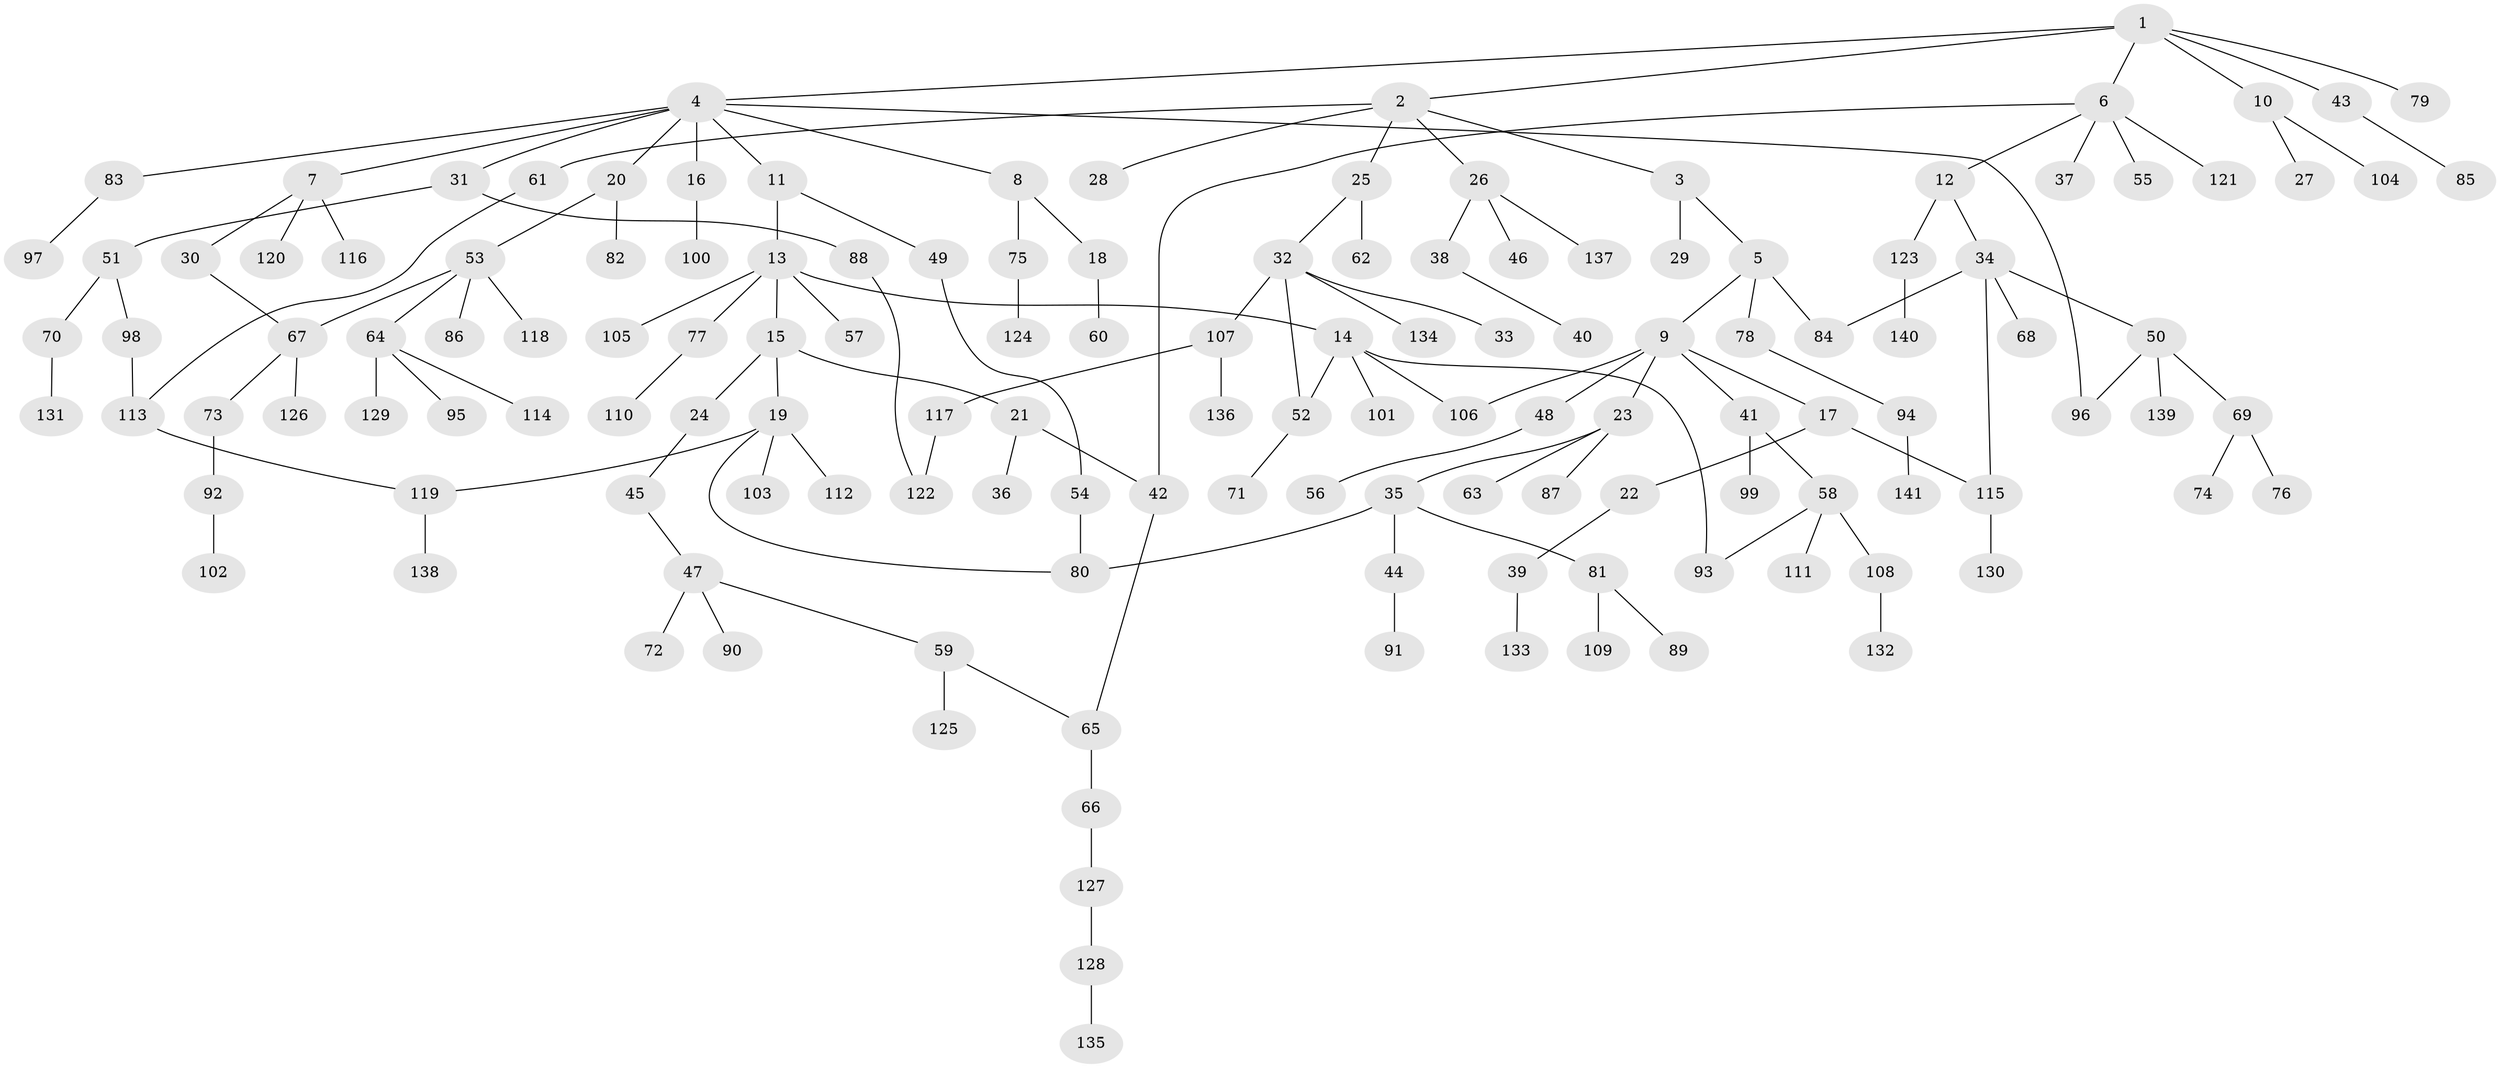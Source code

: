 // Generated by graph-tools (version 1.1) at 2025/34/03/09/25 02:34:02]
// undirected, 141 vertices, 154 edges
graph export_dot {
graph [start="1"]
  node [color=gray90,style=filled];
  1;
  2;
  3;
  4;
  5;
  6;
  7;
  8;
  9;
  10;
  11;
  12;
  13;
  14;
  15;
  16;
  17;
  18;
  19;
  20;
  21;
  22;
  23;
  24;
  25;
  26;
  27;
  28;
  29;
  30;
  31;
  32;
  33;
  34;
  35;
  36;
  37;
  38;
  39;
  40;
  41;
  42;
  43;
  44;
  45;
  46;
  47;
  48;
  49;
  50;
  51;
  52;
  53;
  54;
  55;
  56;
  57;
  58;
  59;
  60;
  61;
  62;
  63;
  64;
  65;
  66;
  67;
  68;
  69;
  70;
  71;
  72;
  73;
  74;
  75;
  76;
  77;
  78;
  79;
  80;
  81;
  82;
  83;
  84;
  85;
  86;
  87;
  88;
  89;
  90;
  91;
  92;
  93;
  94;
  95;
  96;
  97;
  98;
  99;
  100;
  101;
  102;
  103;
  104;
  105;
  106;
  107;
  108;
  109;
  110;
  111;
  112;
  113;
  114;
  115;
  116;
  117;
  118;
  119;
  120;
  121;
  122;
  123;
  124;
  125;
  126;
  127;
  128;
  129;
  130;
  131;
  132;
  133;
  134;
  135;
  136;
  137;
  138;
  139;
  140;
  141;
  1 -- 2;
  1 -- 4;
  1 -- 6;
  1 -- 10;
  1 -- 43;
  1 -- 79;
  2 -- 3;
  2 -- 25;
  2 -- 26;
  2 -- 28;
  2 -- 61;
  3 -- 5;
  3 -- 29;
  4 -- 7;
  4 -- 8;
  4 -- 11;
  4 -- 16;
  4 -- 20;
  4 -- 31;
  4 -- 83;
  4 -- 96;
  5 -- 9;
  5 -- 78;
  5 -- 84;
  6 -- 12;
  6 -- 37;
  6 -- 42;
  6 -- 55;
  6 -- 121;
  7 -- 30;
  7 -- 116;
  7 -- 120;
  8 -- 18;
  8 -- 75;
  9 -- 17;
  9 -- 23;
  9 -- 41;
  9 -- 48;
  9 -- 106;
  10 -- 27;
  10 -- 104;
  11 -- 13;
  11 -- 49;
  12 -- 34;
  12 -- 123;
  13 -- 14;
  13 -- 15;
  13 -- 57;
  13 -- 77;
  13 -- 105;
  14 -- 101;
  14 -- 52;
  14 -- 106;
  14 -- 93;
  15 -- 19;
  15 -- 21;
  15 -- 24;
  16 -- 100;
  17 -- 22;
  17 -- 115;
  18 -- 60;
  19 -- 80;
  19 -- 103;
  19 -- 112;
  19 -- 119;
  20 -- 53;
  20 -- 82;
  21 -- 36;
  21 -- 42;
  22 -- 39;
  23 -- 35;
  23 -- 63;
  23 -- 87;
  24 -- 45;
  25 -- 32;
  25 -- 62;
  26 -- 38;
  26 -- 46;
  26 -- 137;
  30 -- 67;
  31 -- 51;
  31 -- 88;
  32 -- 33;
  32 -- 52;
  32 -- 107;
  32 -- 134;
  34 -- 50;
  34 -- 68;
  34 -- 84;
  34 -- 115;
  35 -- 44;
  35 -- 81;
  35 -- 80;
  38 -- 40;
  39 -- 133;
  41 -- 58;
  41 -- 99;
  42 -- 65;
  43 -- 85;
  44 -- 91;
  45 -- 47;
  47 -- 59;
  47 -- 72;
  47 -- 90;
  48 -- 56;
  49 -- 54;
  50 -- 69;
  50 -- 96;
  50 -- 139;
  51 -- 70;
  51 -- 98;
  52 -- 71;
  53 -- 64;
  53 -- 67;
  53 -- 86;
  53 -- 118;
  54 -- 80;
  58 -- 93;
  58 -- 108;
  58 -- 111;
  59 -- 125;
  59 -- 65;
  61 -- 113;
  64 -- 95;
  64 -- 114;
  64 -- 129;
  65 -- 66;
  66 -- 127;
  67 -- 73;
  67 -- 126;
  69 -- 74;
  69 -- 76;
  70 -- 131;
  73 -- 92;
  75 -- 124;
  77 -- 110;
  78 -- 94;
  81 -- 89;
  81 -- 109;
  83 -- 97;
  88 -- 122;
  92 -- 102;
  94 -- 141;
  98 -- 113;
  107 -- 117;
  107 -- 136;
  108 -- 132;
  113 -- 119;
  115 -- 130;
  117 -- 122;
  119 -- 138;
  123 -- 140;
  127 -- 128;
  128 -- 135;
}
